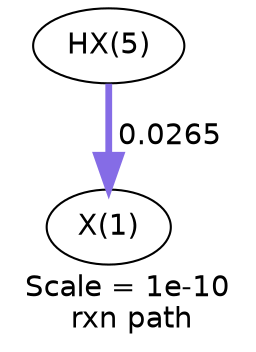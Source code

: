 digraph reaction_paths {
center=1;
s15 -> s14[fontname="Helvetica", style="setlinewidth(3.26)", arrowsize=1.63, color="0.7, 0.527, 0.9"
, label=" 0.0265"];
s14 [ fontname="Helvetica", label="X(1)"];
s15 [ fontname="Helvetica", label="HX(5)"];
 label = "Scale = 1e-10\l rxn path";
 fontname = "Helvetica";
}
